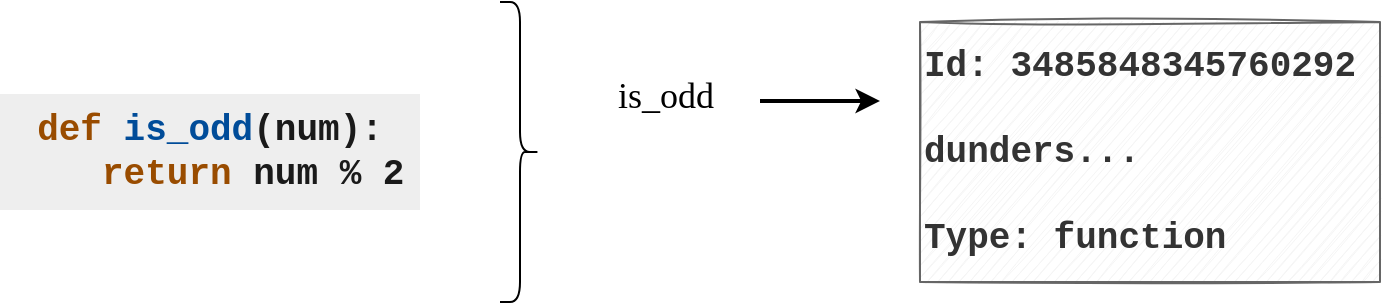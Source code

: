 <mxfile version="20.2.3" type="github">
  <diagram id="o_whcieWj3dK7pMsTQpq" name="Page-1">
    <mxGraphModel dx="1320" dy="893" grid="1" gridSize="10" guides="1" tooltips="1" connect="1" arrows="1" fold="1" page="1" pageScale="1" pageWidth="827" pageHeight="1169" math="0" shadow="0">
      <root>
        <mxCell id="0" />
        <mxCell id="1" parent="0" />
        <mxCell id="nS34pzxsXZP1HBttohk6-1" value="Id: 3485848345760292&lt;br style=&quot;font-size: 18px;&quot;&gt;&lt;br style=&quot;font-size: 18px;&quot;&gt;dunders...&lt;br style=&quot;font-size: 18px;&quot;&gt;&lt;br style=&quot;font-size: 18px;&quot;&gt;Type: function" style="rounded=0;whiteSpace=wrap;html=1;fillColor=#f5f5f5;fontColor=#333333;strokeColor=#666666;sketch=1;fontFamily=Courier New;fontSize=18;align=left;fontStyle=1" vertex="1" parent="1">
          <mxGeometry x="500" y="100" width="230" height="130" as="geometry" />
        </mxCell>
        <mxCell id="nS34pzxsXZP1HBttohk6-2" value="is_odd" style="text;html=1;strokeColor=none;fillColor=none;align=center;verticalAlign=middle;whiteSpace=wrap;rounded=0;sketch=1;fontFamily=Comic Sans MS;fontSize=18;" vertex="1" parent="1">
          <mxGeometry x="343" y="122" width="60" height="30" as="geometry" />
        </mxCell>
        <mxCell id="nS34pzxsXZP1HBttohk6-5" value="" style="endArrow=classic;html=1;rounded=0;fontFamily=Comic Sans MS;fontSize=18;strokeWidth=2;" edge="1" parent="1">
          <mxGeometry width="50" height="50" relative="1" as="geometry">
            <mxPoint x="420" y="139.5" as="sourcePoint" />
            <mxPoint x="480" y="139.5" as="targetPoint" />
          </mxGeometry>
        </mxCell>
        <mxCell id="nS34pzxsXZP1HBttohk6-7" value="&lt;font color=&quot;#994c00&quot;&gt;def&lt;/font&gt; &lt;font color=&quot;#004c99&quot;&gt;is_odd&lt;/font&gt;&lt;font color=&quot;#1a1a1a&quot;&gt;(num):&lt;/font&gt;&lt;br&gt;&amp;nbsp; &amp;nbsp; &lt;font color=&quot;#994c00&quot;&gt;return&lt;/font&gt; &lt;font color=&quot;#1a1a1a&quot;&gt;num % 2&lt;/font&gt;" style="whiteSpace=wrap;html=1;sketch=0;fontFamily=Courier New;fontSize=18;fillColor=#eeeeee;fontStyle=1;strokeColor=none;" vertex="1" parent="1">
          <mxGeometry x="40" y="136" width="210" height="58" as="geometry" />
        </mxCell>
        <mxCell id="nS34pzxsXZP1HBttohk6-8" value="" style="shape=curlyBracket;whiteSpace=wrap;html=1;rounded=1;flipH=1;sketch=0;fontFamily=Courier New;fontSize=18;fontColor=#004C99;fillColor=none;" vertex="1" parent="1">
          <mxGeometry x="290" y="90" width="20" height="150" as="geometry" />
        </mxCell>
      </root>
    </mxGraphModel>
  </diagram>
</mxfile>
